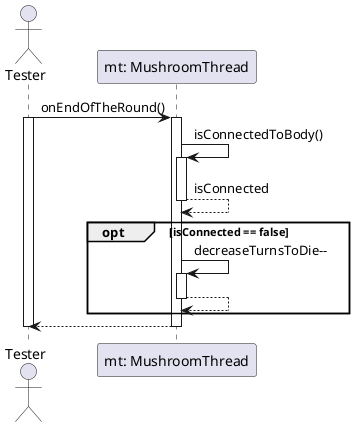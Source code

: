@startuml Mushroom Thread Dissolve

actor "Tester" as tester
participant "mt: MushroomThread" as mt

tester -> mt: onEndOfTheRound()
activate tester
activate mt

mt -> mt: isConnectedToBody()
activate mt
mt --> mt: isConnected
deactivate mt

opt isConnected == false
    mt -> mt: decreaseTurnsToDie--
    activate mt
    mt --> mt
    deactivate mt
end

mt --> tester
deactivate mt
deactivate tester


@enduml
